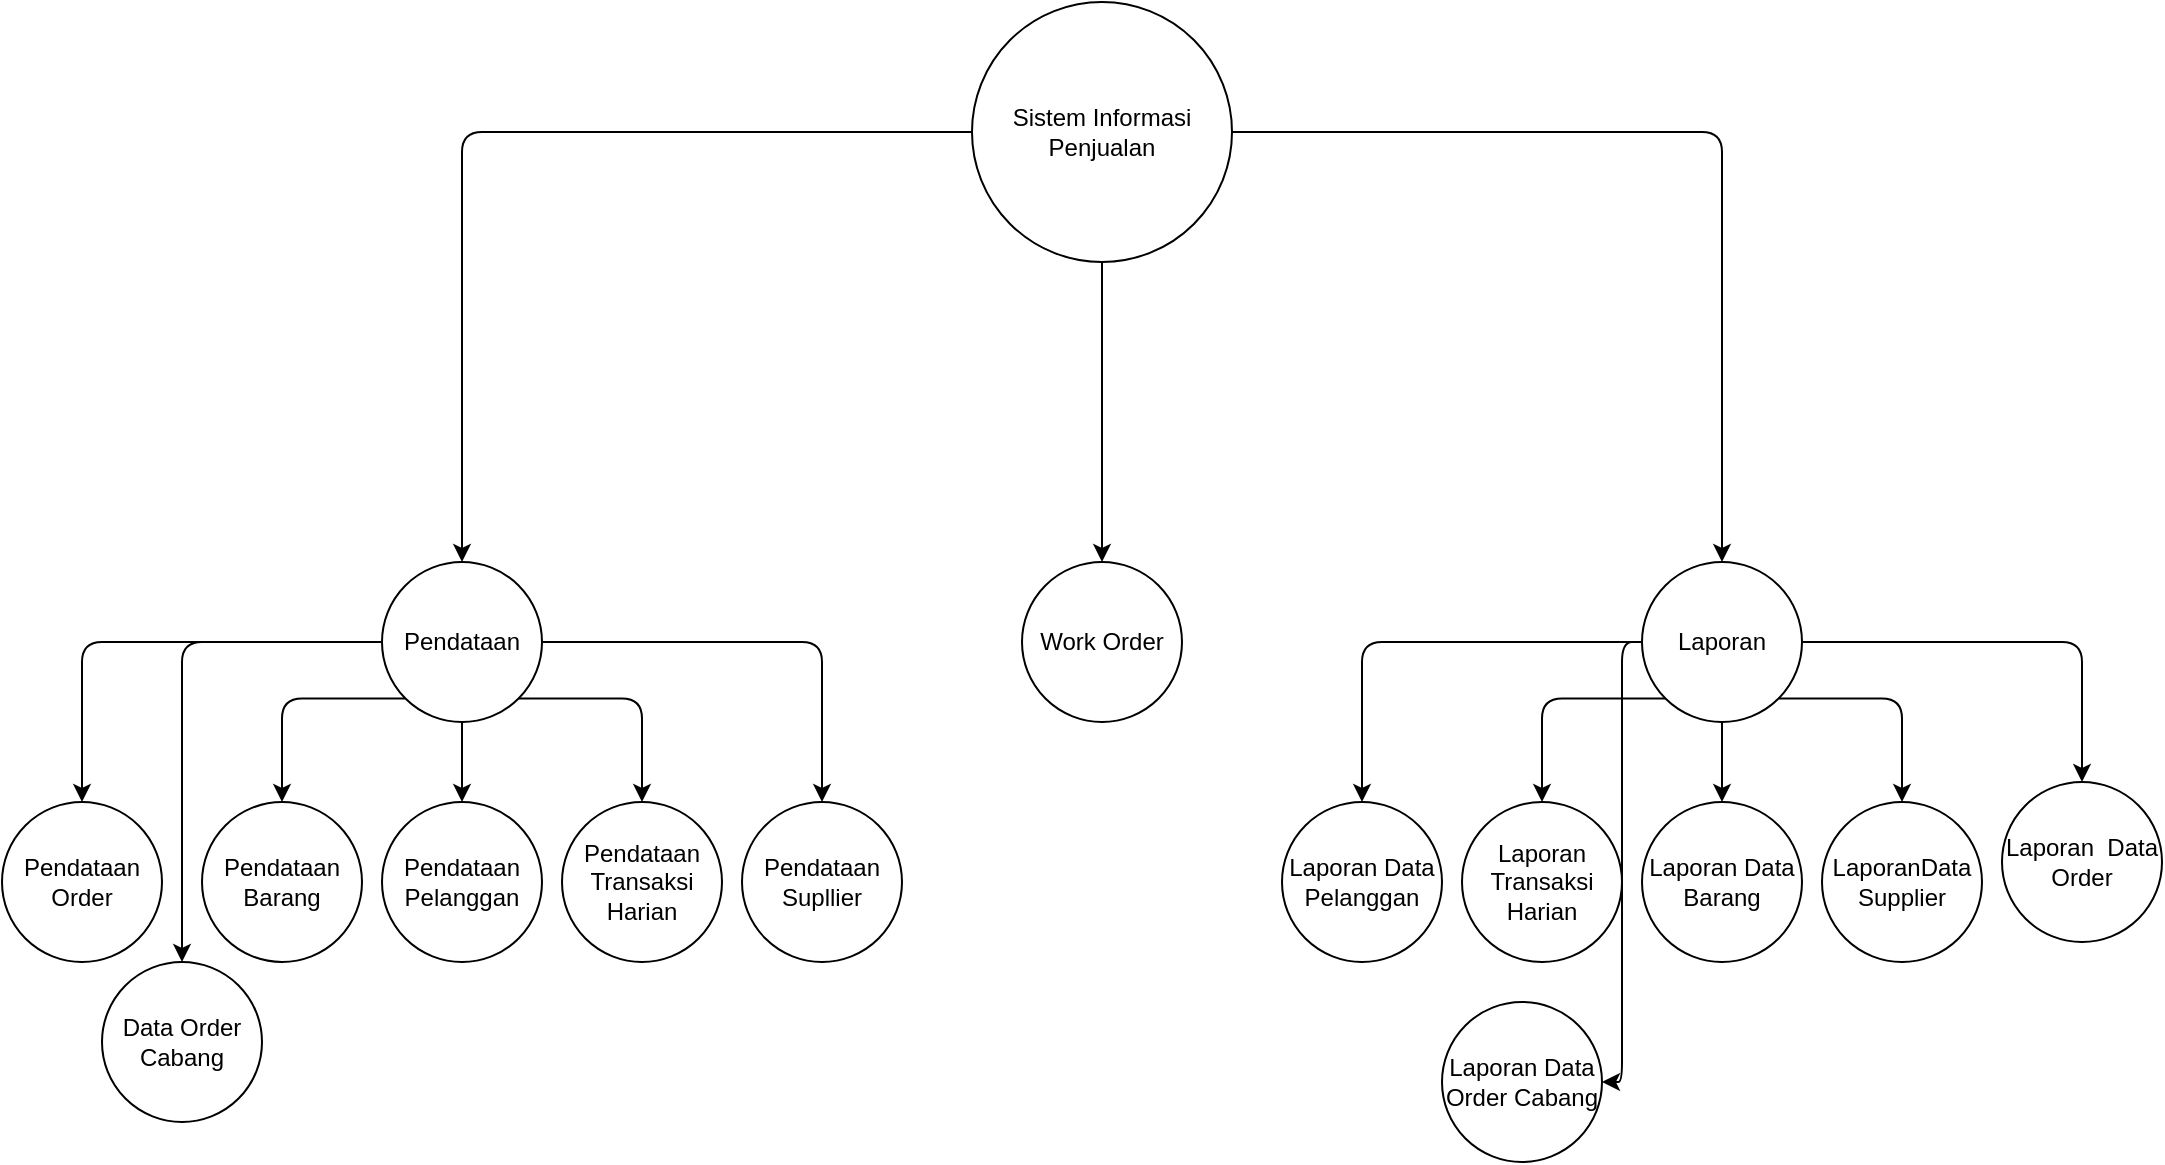 <mxfile version="13.0.2" type="github">
  <diagram id="YZpsiEZgugOvdtF6i5dn" name="Page-1">
    <mxGraphModel dx="1447" dy="820" grid="1" gridSize="10" guides="1" tooltips="1" connect="1" arrows="1" fold="1" page="1" pageScale="1" pageWidth="1100" pageHeight="850" math="0" shadow="0">
      <root>
        <mxCell id="0" />
        <mxCell id="1" parent="0" />
        <mxCell id="XrwRG26yM8gOVDg1mBpr-1" value="Sistem Informasi Penjualan" style="ellipse;whiteSpace=wrap;html=1;aspect=fixed;" vertex="1" parent="1">
          <mxGeometry x="505" y="80" width="130" height="130" as="geometry" />
        </mxCell>
        <mxCell id="XrwRG26yM8gOVDg1mBpr-46" value="Pendataan" style="ellipse;whiteSpace=wrap;html=1;aspect=fixed;" vertex="1" parent="1">
          <mxGeometry x="210" y="360" width="80" height="80" as="geometry" />
        </mxCell>
        <mxCell id="XrwRG26yM8gOVDg1mBpr-47" value="Work Order" style="ellipse;whiteSpace=wrap;html=1;aspect=fixed;" vertex="1" parent="1">
          <mxGeometry x="530" y="360" width="80" height="80" as="geometry" />
        </mxCell>
        <mxCell id="XrwRG26yM8gOVDg1mBpr-48" value="Laporan" style="ellipse;whiteSpace=wrap;html=1;aspect=fixed;" vertex="1" parent="1">
          <mxGeometry x="840" y="360" width="80" height="80" as="geometry" />
        </mxCell>
        <mxCell id="XrwRG26yM8gOVDg1mBpr-49" value="" style="edgeStyle=segmentEdgeStyle;endArrow=classic;html=1;exitX=0;exitY=0.5;exitDx=0;exitDy=0;entryX=0.5;entryY=0;entryDx=0;entryDy=0;" edge="1" parent="1" source="XrwRG26yM8gOVDg1mBpr-1" target="XrwRG26yM8gOVDg1mBpr-46">
          <mxGeometry width="50" height="50" relative="1" as="geometry">
            <mxPoint x="410" y="230" as="sourcePoint" />
            <mxPoint x="460" y="180" as="targetPoint" />
          </mxGeometry>
        </mxCell>
        <mxCell id="XrwRG26yM8gOVDg1mBpr-50" value="" style="endArrow=classic;html=1;exitX=0.5;exitY=1;exitDx=0;exitDy=0;entryX=0.5;entryY=0;entryDx=0;entryDy=0;" edge="1" parent="1" source="XrwRG26yM8gOVDg1mBpr-1" target="XrwRG26yM8gOVDg1mBpr-47">
          <mxGeometry width="50" height="50" relative="1" as="geometry">
            <mxPoint x="520" y="350" as="sourcePoint" />
            <mxPoint x="570" y="300" as="targetPoint" />
          </mxGeometry>
        </mxCell>
        <mxCell id="XrwRG26yM8gOVDg1mBpr-51" value="" style="edgeStyle=segmentEdgeStyle;endArrow=classic;html=1;exitX=1;exitY=0.5;exitDx=0;exitDy=0;entryX=0.5;entryY=0;entryDx=0;entryDy=0;" edge="1" parent="1" source="XrwRG26yM8gOVDg1mBpr-1" target="XrwRG26yM8gOVDg1mBpr-48">
          <mxGeometry width="50" height="50" relative="1" as="geometry">
            <mxPoint x="630" y="250" as="sourcePoint" />
            <mxPoint x="680" y="200" as="targetPoint" />
          </mxGeometry>
        </mxCell>
        <mxCell id="XrwRG26yM8gOVDg1mBpr-52" value="Pendataan&lt;br&gt;Barang" style="ellipse;whiteSpace=wrap;html=1;aspect=fixed;" vertex="1" parent="1">
          <mxGeometry x="120" y="480" width="80" height="80" as="geometry" />
        </mxCell>
        <mxCell id="XrwRG26yM8gOVDg1mBpr-53" value="Pendataan Pelanggan" style="ellipse;whiteSpace=wrap;html=1;aspect=fixed;" vertex="1" parent="1">
          <mxGeometry x="210" y="480" width="80" height="80" as="geometry" />
        </mxCell>
        <mxCell id="XrwRG26yM8gOVDg1mBpr-54" value="Pendataan&lt;br&gt;Supllier" style="ellipse;whiteSpace=wrap;html=1;aspect=fixed;" vertex="1" parent="1">
          <mxGeometry x="390" y="480" width="80" height="80" as="geometry" />
        </mxCell>
        <mxCell id="XrwRG26yM8gOVDg1mBpr-55" value="" style="endArrow=classic;html=1;exitX=0.5;exitY=1;exitDx=0;exitDy=0;entryX=0.5;entryY=0;entryDx=0;entryDy=0;" edge="1" parent="1" source="XrwRG26yM8gOVDg1mBpr-46" target="XrwRG26yM8gOVDg1mBpr-53">
          <mxGeometry width="50" height="50" relative="1" as="geometry">
            <mxPoint x="480" y="420" as="sourcePoint" />
            <mxPoint x="530" y="370" as="targetPoint" />
          </mxGeometry>
        </mxCell>
        <mxCell id="XrwRG26yM8gOVDg1mBpr-56" value="" style="edgeStyle=segmentEdgeStyle;endArrow=classic;html=1;exitX=0;exitY=1;exitDx=0;exitDy=0;entryX=0.5;entryY=0;entryDx=0;entryDy=0;" edge="1" parent="1" source="XrwRG26yM8gOVDg1mBpr-46" target="XrwRG26yM8gOVDg1mBpr-52">
          <mxGeometry width="50" height="50" relative="1" as="geometry">
            <mxPoint x="140" y="440" as="sourcePoint" />
            <mxPoint x="190" y="390" as="targetPoint" />
          </mxGeometry>
        </mxCell>
        <mxCell id="XrwRG26yM8gOVDg1mBpr-57" value="" style="edgeStyle=segmentEdgeStyle;endArrow=classic;html=1;exitX=1;exitY=0.5;exitDx=0;exitDy=0;entryX=0.5;entryY=0;entryDx=0;entryDy=0;" edge="1" parent="1" source="XrwRG26yM8gOVDg1mBpr-46" target="XrwRG26yM8gOVDg1mBpr-54">
          <mxGeometry width="50" height="50" relative="1" as="geometry">
            <mxPoint x="230.0" y="410" as="sourcePoint" />
            <mxPoint x="170" y="490" as="targetPoint" />
          </mxGeometry>
        </mxCell>
        <mxCell id="XrwRG26yM8gOVDg1mBpr-58" value="Laporan Data Pelanggan" style="ellipse;whiteSpace=wrap;html=1;aspect=fixed;" vertex="1" parent="1">
          <mxGeometry x="660" y="480" width="80" height="80" as="geometry" />
        </mxCell>
        <mxCell id="XrwRG26yM8gOVDg1mBpr-59" value="Laporan Transaksi Harian" style="ellipse;whiteSpace=wrap;html=1;aspect=fixed;" vertex="1" parent="1">
          <mxGeometry x="750" y="480" width="80" height="80" as="geometry" />
        </mxCell>
        <mxCell id="XrwRG26yM8gOVDg1mBpr-60" value="Pendataan Order" style="ellipse;whiteSpace=wrap;html=1;aspect=fixed;" vertex="1" parent="1">
          <mxGeometry x="20" y="480" width="80" height="80" as="geometry" />
        </mxCell>
        <mxCell id="XrwRG26yM8gOVDg1mBpr-61" value="" style="edgeStyle=segmentEdgeStyle;endArrow=classic;html=1;exitX=0;exitY=0.5;exitDx=0;exitDy=0;entryX=0.5;entryY=0;entryDx=0;entryDy=0;" edge="1" parent="1" source="XrwRG26yM8gOVDg1mBpr-46" target="XrwRG26yM8gOVDg1mBpr-60">
          <mxGeometry width="50" height="50" relative="1" as="geometry">
            <mxPoint x="80" y="450" as="sourcePoint" />
            <mxPoint x="130" y="400" as="targetPoint" />
          </mxGeometry>
        </mxCell>
        <mxCell id="XrwRG26yM8gOVDg1mBpr-62" value="Pendataan Transaksi Harian" style="ellipse;whiteSpace=wrap;html=1;aspect=fixed;" vertex="1" parent="1">
          <mxGeometry x="300" y="480" width="80" height="80" as="geometry" />
        </mxCell>
        <mxCell id="XrwRG26yM8gOVDg1mBpr-63" value="" style="edgeStyle=segmentEdgeStyle;endArrow=classic;html=1;exitX=1;exitY=1;exitDx=0;exitDy=0;entryX=0.5;entryY=0;entryDx=0;entryDy=0;" edge="1" parent="1" source="XrwRG26yM8gOVDg1mBpr-46" target="XrwRG26yM8gOVDg1mBpr-62">
          <mxGeometry width="50" height="50" relative="1" as="geometry">
            <mxPoint x="320" y="470" as="sourcePoint" />
            <mxPoint x="370" y="420" as="targetPoint" />
          </mxGeometry>
        </mxCell>
        <mxCell id="XrwRG26yM8gOVDg1mBpr-64" value="" style="edgeStyle=segmentEdgeStyle;endArrow=classic;html=1;exitX=0;exitY=0.5;exitDx=0;exitDy=0;entryX=0.5;entryY=0;entryDx=0;entryDy=0;" edge="1" parent="1" source="XrwRG26yM8gOVDg1mBpr-48" target="XrwRG26yM8gOVDg1mBpr-58">
          <mxGeometry width="50" height="50" relative="1" as="geometry">
            <mxPoint x="720" y="460" as="sourcePoint" />
            <mxPoint x="760" y="480" as="targetPoint" />
          </mxGeometry>
        </mxCell>
        <mxCell id="XrwRG26yM8gOVDg1mBpr-67" value="" style="edgeStyle=segmentEdgeStyle;endArrow=classic;html=1;exitX=0;exitY=1;exitDx=0;exitDy=0;entryX=0.5;entryY=0;entryDx=0;entryDy=0;" edge="1" parent="1" source="XrwRG26yM8gOVDg1mBpr-48" target="XrwRG26yM8gOVDg1mBpr-59">
          <mxGeometry width="50" height="50" relative="1" as="geometry">
            <mxPoint x="890" y="490" as="sourcePoint" />
            <mxPoint x="940" y="440" as="targetPoint" />
          </mxGeometry>
        </mxCell>
        <mxCell id="XrwRG26yM8gOVDg1mBpr-68" value="Laporan Data Barang" style="ellipse;whiteSpace=wrap;html=1;aspect=fixed;" vertex="1" parent="1">
          <mxGeometry x="840" y="480" width="80" height="80" as="geometry" />
        </mxCell>
        <mxCell id="XrwRG26yM8gOVDg1mBpr-69" value="" style="edgeStyle=segmentEdgeStyle;endArrow=classic;html=1;exitX=0.5;exitY=1;exitDx=0;exitDy=0;entryX=0.5;entryY=0;entryDx=0;entryDy=0;" edge="1" parent="1" source="XrwRG26yM8gOVDg1mBpr-48" target="XrwRG26yM8gOVDg1mBpr-68">
          <mxGeometry width="50" height="50" relative="1" as="geometry">
            <mxPoint x="1010" y="490" as="sourcePoint" />
            <mxPoint x="1060" y="440" as="targetPoint" />
            <Array as="points">
              <mxPoint x="880" y="460" />
              <mxPoint x="880" y="460" />
            </Array>
          </mxGeometry>
        </mxCell>
        <mxCell id="XrwRG26yM8gOVDg1mBpr-70" value="LaporanData Supplier" style="ellipse;whiteSpace=wrap;html=1;aspect=fixed;" vertex="1" parent="1">
          <mxGeometry x="930" y="480" width="80" height="80" as="geometry" />
        </mxCell>
        <mxCell id="XrwRG26yM8gOVDg1mBpr-71" value="" style="edgeStyle=segmentEdgeStyle;endArrow=classic;html=1;exitX=1;exitY=1;exitDx=0;exitDy=0;entryX=0.5;entryY=0;entryDx=0;entryDy=0;" edge="1" parent="1" source="XrwRG26yM8gOVDg1mBpr-48" target="XrwRG26yM8gOVDg1mBpr-70">
          <mxGeometry width="50" height="50" relative="1" as="geometry">
            <mxPoint x="990" y="440" as="sourcePoint" />
            <mxPoint x="1040" y="390" as="targetPoint" />
          </mxGeometry>
        </mxCell>
        <mxCell id="XrwRG26yM8gOVDg1mBpr-72" value="Laporan&amp;nbsp; Data Order" style="ellipse;whiteSpace=wrap;html=1;aspect=fixed;" vertex="1" parent="1">
          <mxGeometry x="1020" y="470" width="80" height="80" as="geometry" />
        </mxCell>
        <mxCell id="XrwRG26yM8gOVDg1mBpr-73" value="" style="edgeStyle=segmentEdgeStyle;endArrow=classic;html=1;exitX=1;exitY=0.5;exitDx=0;exitDy=0;entryX=0.5;entryY=0;entryDx=0;entryDy=0;" edge="1" parent="1" source="XrwRG26yM8gOVDg1mBpr-48" target="XrwRG26yM8gOVDg1mBpr-72">
          <mxGeometry width="50" height="50" relative="1" as="geometry">
            <mxPoint x="970" y="420" as="sourcePoint" />
            <mxPoint x="1020" y="370" as="targetPoint" />
          </mxGeometry>
        </mxCell>
        <mxCell id="XrwRG26yM8gOVDg1mBpr-75" value="Data Order Cabang" style="ellipse;whiteSpace=wrap;html=1;aspect=fixed;" vertex="1" parent="1">
          <mxGeometry x="70" y="560" width="80" height="80" as="geometry" />
        </mxCell>
        <mxCell id="XrwRG26yM8gOVDg1mBpr-76" value="" style="edgeStyle=segmentEdgeStyle;endArrow=classic;html=1;exitX=0;exitY=0.5;exitDx=0;exitDy=0;entryX=0.5;entryY=0;entryDx=0;entryDy=0;" edge="1" parent="1" source="XrwRG26yM8gOVDg1mBpr-46" target="XrwRG26yM8gOVDg1mBpr-75">
          <mxGeometry width="50" height="50" relative="1" as="geometry">
            <mxPoint x="160" y="620" as="sourcePoint" />
            <mxPoint x="210" y="570" as="targetPoint" />
            <Array as="points">
              <mxPoint x="110" y="400" />
            </Array>
          </mxGeometry>
        </mxCell>
        <mxCell id="XrwRG26yM8gOVDg1mBpr-77" value="Laporan Data Order Cabang" style="ellipse;whiteSpace=wrap;html=1;aspect=fixed;" vertex="1" parent="1">
          <mxGeometry x="740" y="580" width="80" height="80" as="geometry" />
        </mxCell>
        <mxCell id="XrwRG26yM8gOVDg1mBpr-78" value="" style="edgeStyle=elbowEdgeStyle;elbow=horizontal;endArrow=classic;html=1;exitX=0;exitY=0.5;exitDx=0;exitDy=0;entryX=1;entryY=0.5;entryDx=0;entryDy=0;" edge="1" parent="1" source="XrwRG26yM8gOVDg1mBpr-48" target="XrwRG26yM8gOVDg1mBpr-77">
          <mxGeometry width="50" height="50" relative="1" as="geometry">
            <mxPoint x="610" y="660" as="sourcePoint" />
            <mxPoint x="660" y="610" as="targetPoint" />
          </mxGeometry>
        </mxCell>
      </root>
    </mxGraphModel>
  </diagram>
</mxfile>
